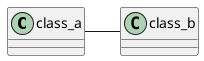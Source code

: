 @startuml class association example

class class_a {

}

class class_b {

}

class_a -right- class_b

@enduml